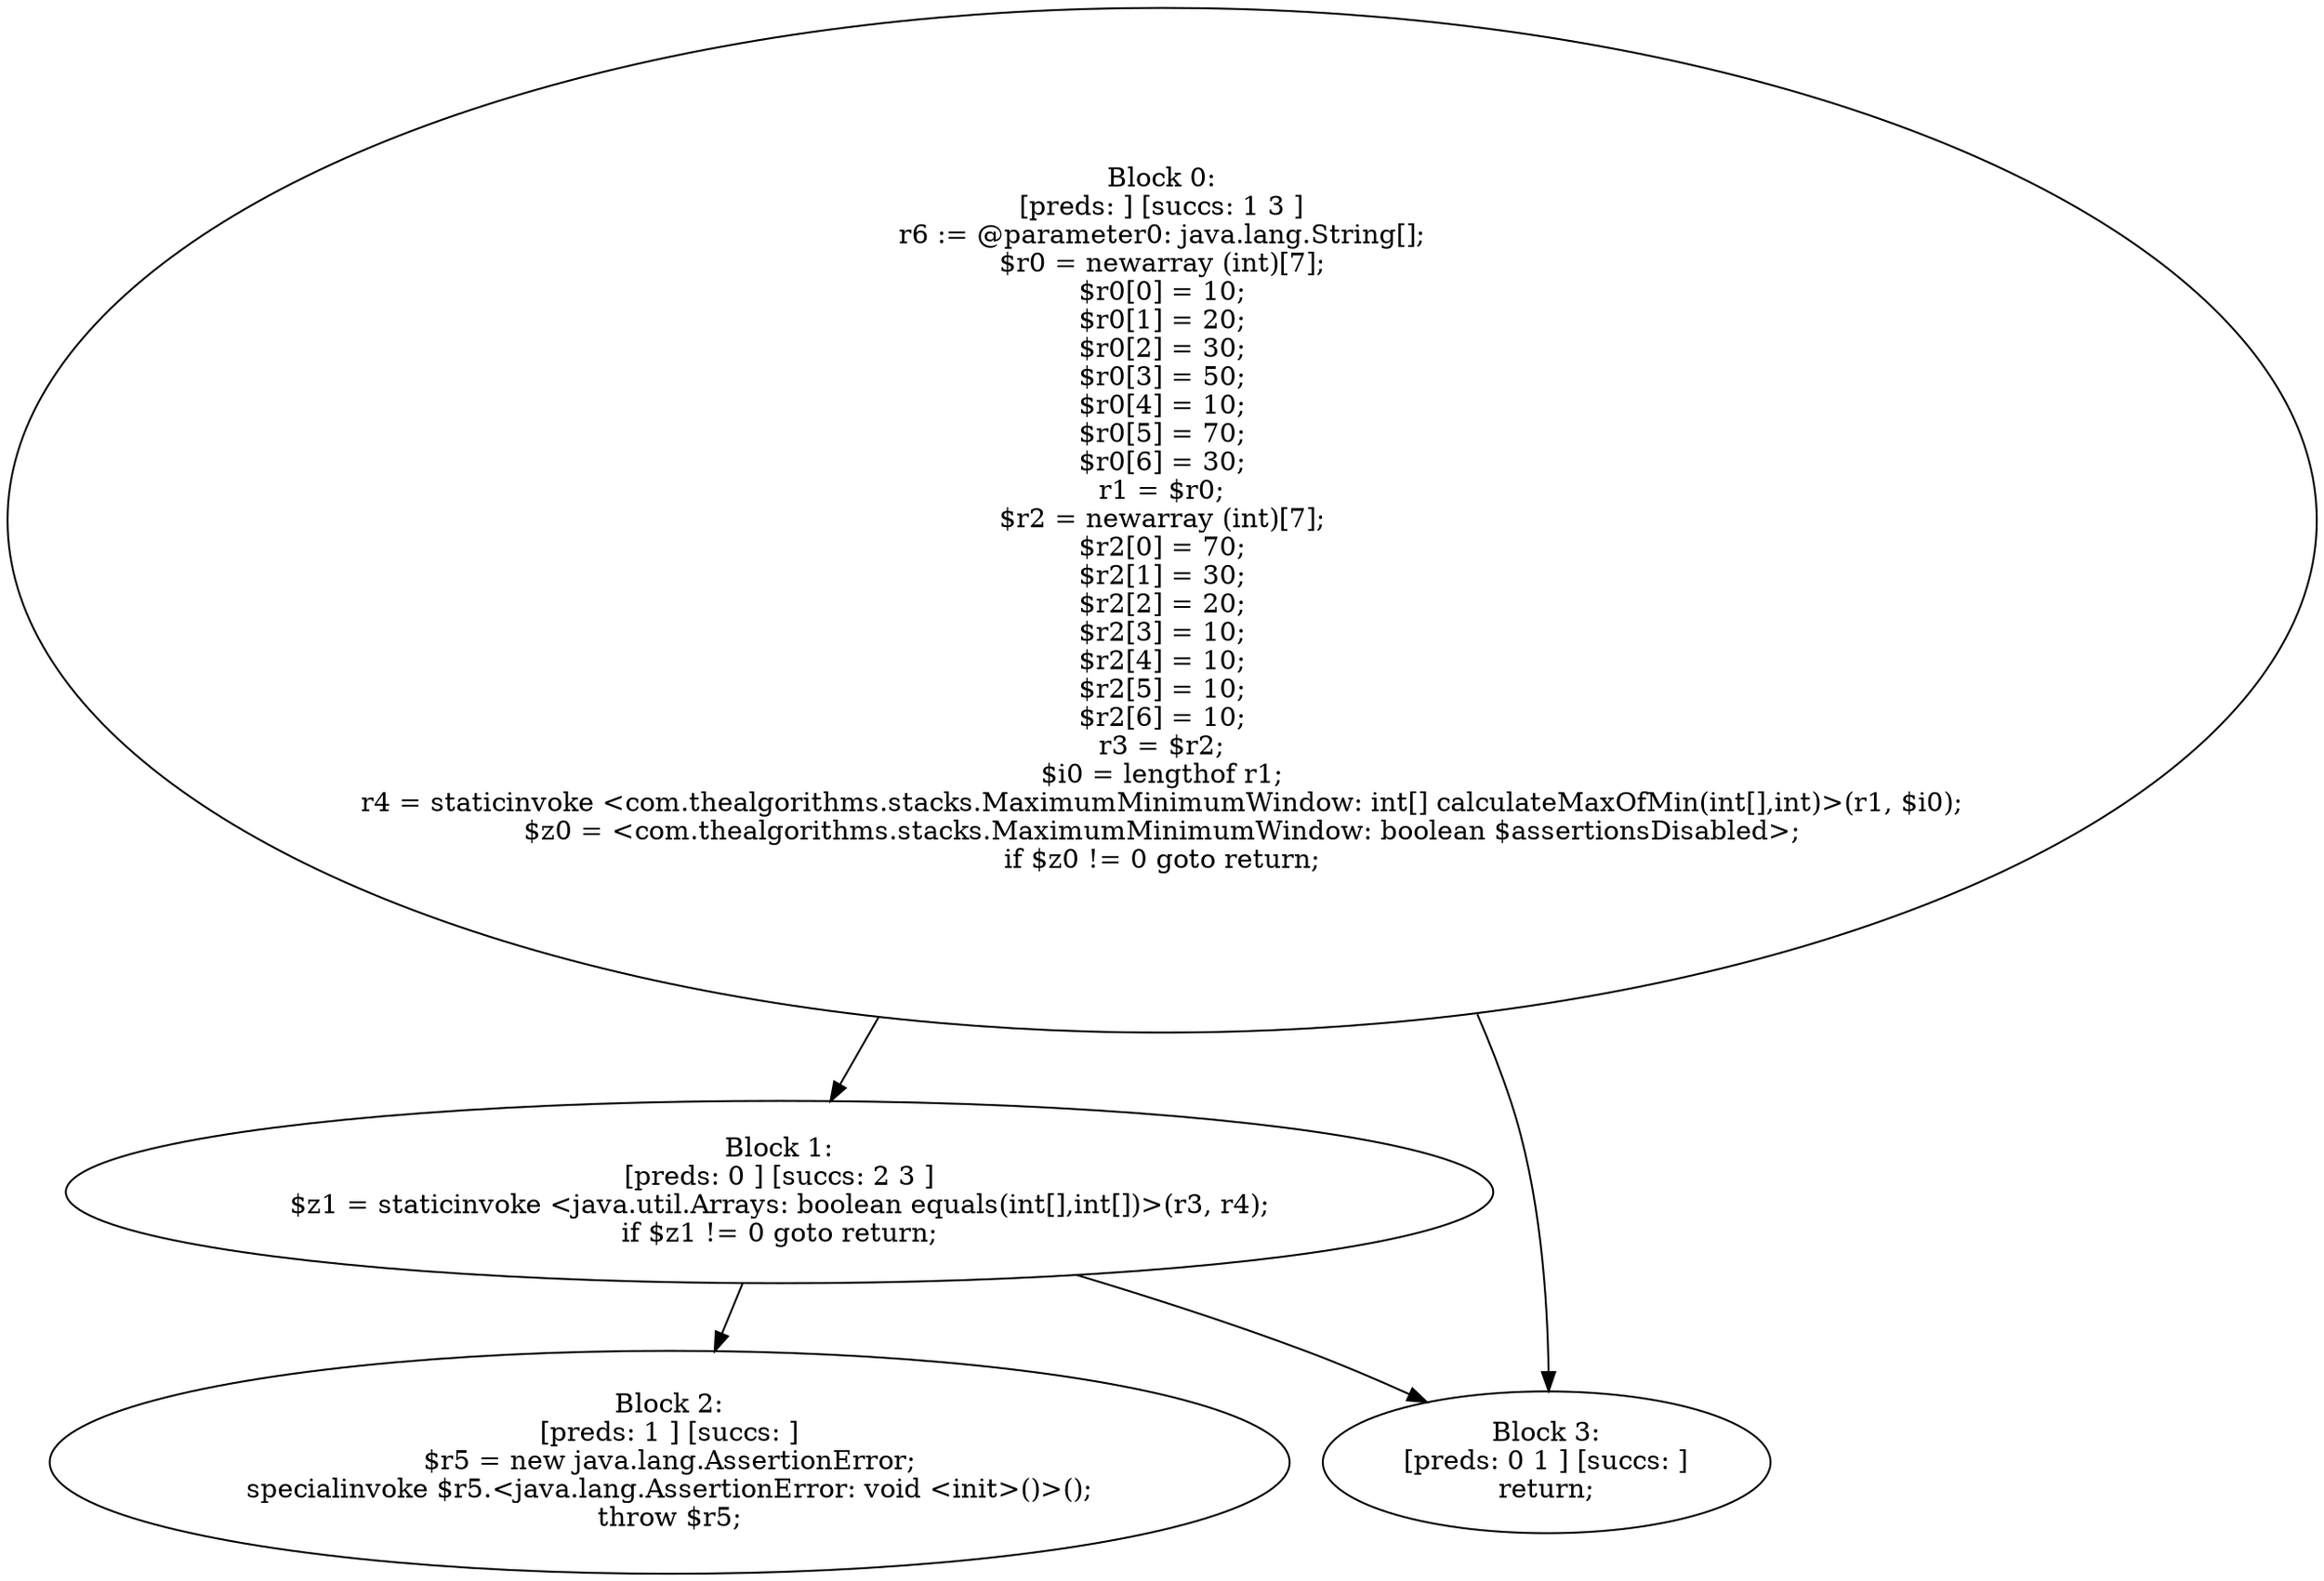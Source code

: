 digraph "unitGraph" {
    "Block 0:
[preds: ] [succs: 1 3 ]
r6 := @parameter0: java.lang.String[];
$r0 = newarray (int)[7];
$r0[0] = 10;
$r0[1] = 20;
$r0[2] = 30;
$r0[3] = 50;
$r0[4] = 10;
$r0[5] = 70;
$r0[6] = 30;
r1 = $r0;
$r2 = newarray (int)[7];
$r2[0] = 70;
$r2[1] = 30;
$r2[2] = 20;
$r2[3] = 10;
$r2[4] = 10;
$r2[5] = 10;
$r2[6] = 10;
r3 = $r2;
$i0 = lengthof r1;
r4 = staticinvoke <com.thealgorithms.stacks.MaximumMinimumWindow: int[] calculateMaxOfMin(int[],int)>(r1, $i0);
$z0 = <com.thealgorithms.stacks.MaximumMinimumWindow: boolean $assertionsDisabled>;
if $z0 != 0 goto return;
"
    "Block 1:
[preds: 0 ] [succs: 2 3 ]
$z1 = staticinvoke <java.util.Arrays: boolean equals(int[],int[])>(r3, r4);
if $z1 != 0 goto return;
"
    "Block 2:
[preds: 1 ] [succs: ]
$r5 = new java.lang.AssertionError;
specialinvoke $r5.<java.lang.AssertionError: void <init>()>();
throw $r5;
"
    "Block 3:
[preds: 0 1 ] [succs: ]
return;
"
    "Block 0:
[preds: ] [succs: 1 3 ]
r6 := @parameter0: java.lang.String[];
$r0 = newarray (int)[7];
$r0[0] = 10;
$r0[1] = 20;
$r0[2] = 30;
$r0[3] = 50;
$r0[4] = 10;
$r0[5] = 70;
$r0[6] = 30;
r1 = $r0;
$r2 = newarray (int)[7];
$r2[0] = 70;
$r2[1] = 30;
$r2[2] = 20;
$r2[3] = 10;
$r2[4] = 10;
$r2[5] = 10;
$r2[6] = 10;
r3 = $r2;
$i0 = lengthof r1;
r4 = staticinvoke <com.thealgorithms.stacks.MaximumMinimumWindow: int[] calculateMaxOfMin(int[],int)>(r1, $i0);
$z0 = <com.thealgorithms.stacks.MaximumMinimumWindow: boolean $assertionsDisabled>;
if $z0 != 0 goto return;
"->"Block 1:
[preds: 0 ] [succs: 2 3 ]
$z1 = staticinvoke <java.util.Arrays: boolean equals(int[],int[])>(r3, r4);
if $z1 != 0 goto return;
";
    "Block 0:
[preds: ] [succs: 1 3 ]
r6 := @parameter0: java.lang.String[];
$r0 = newarray (int)[7];
$r0[0] = 10;
$r0[1] = 20;
$r0[2] = 30;
$r0[3] = 50;
$r0[4] = 10;
$r0[5] = 70;
$r0[6] = 30;
r1 = $r0;
$r2 = newarray (int)[7];
$r2[0] = 70;
$r2[1] = 30;
$r2[2] = 20;
$r2[3] = 10;
$r2[4] = 10;
$r2[5] = 10;
$r2[6] = 10;
r3 = $r2;
$i0 = lengthof r1;
r4 = staticinvoke <com.thealgorithms.stacks.MaximumMinimumWindow: int[] calculateMaxOfMin(int[],int)>(r1, $i0);
$z0 = <com.thealgorithms.stacks.MaximumMinimumWindow: boolean $assertionsDisabled>;
if $z0 != 0 goto return;
"->"Block 3:
[preds: 0 1 ] [succs: ]
return;
";
    "Block 1:
[preds: 0 ] [succs: 2 3 ]
$z1 = staticinvoke <java.util.Arrays: boolean equals(int[],int[])>(r3, r4);
if $z1 != 0 goto return;
"->"Block 2:
[preds: 1 ] [succs: ]
$r5 = new java.lang.AssertionError;
specialinvoke $r5.<java.lang.AssertionError: void <init>()>();
throw $r5;
";
    "Block 1:
[preds: 0 ] [succs: 2 3 ]
$z1 = staticinvoke <java.util.Arrays: boolean equals(int[],int[])>(r3, r4);
if $z1 != 0 goto return;
"->"Block 3:
[preds: 0 1 ] [succs: ]
return;
";
}
